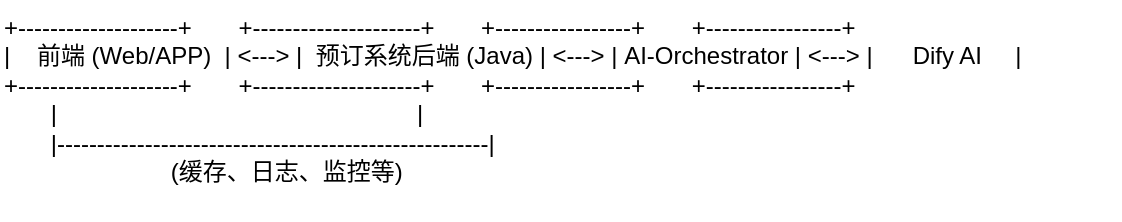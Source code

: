 <mxfile version="26.2.3">
  <diagram name="第 1 页" id="_FeNyYrJ65TjTCXx1a1C">
    <mxGraphModel dx="1217" dy="564" grid="1" gridSize="10" guides="1" tooltips="1" connect="1" arrows="1" fold="1" page="1" pageScale="1" pageWidth="827" pageHeight="1169" math="0" shadow="0">
      <root>
        <mxCell id="0" />
        <mxCell id="1" parent="0" />
        <mxCell id="p2q3Rly1GwkyGb086g_a-1" value="+--------------------+       +---------------------+       +-----------------+       +-----------------+&#xa;|    前端 (Web/APP)  | &lt;---&gt; |  预订系统后端 (Java) | &lt;---&gt; | AI-Orchestrator | &lt;---&gt; |      Dify AI     |&#xa;+--------------------+       +---------------------+       +-----------------+       +-----------------+&#xa;       |                                                      |&#xa;       |------------------------------------------------------|&#xa;                         (缓存、日志、监控等)" style="text;whiteSpace=wrap;" vertex="1" parent="1">
          <mxGeometry x="110" y="120" width="560" height="110" as="geometry" />
        </mxCell>
      </root>
    </mxGraphModel>
  </diagram>
</mxfile>
